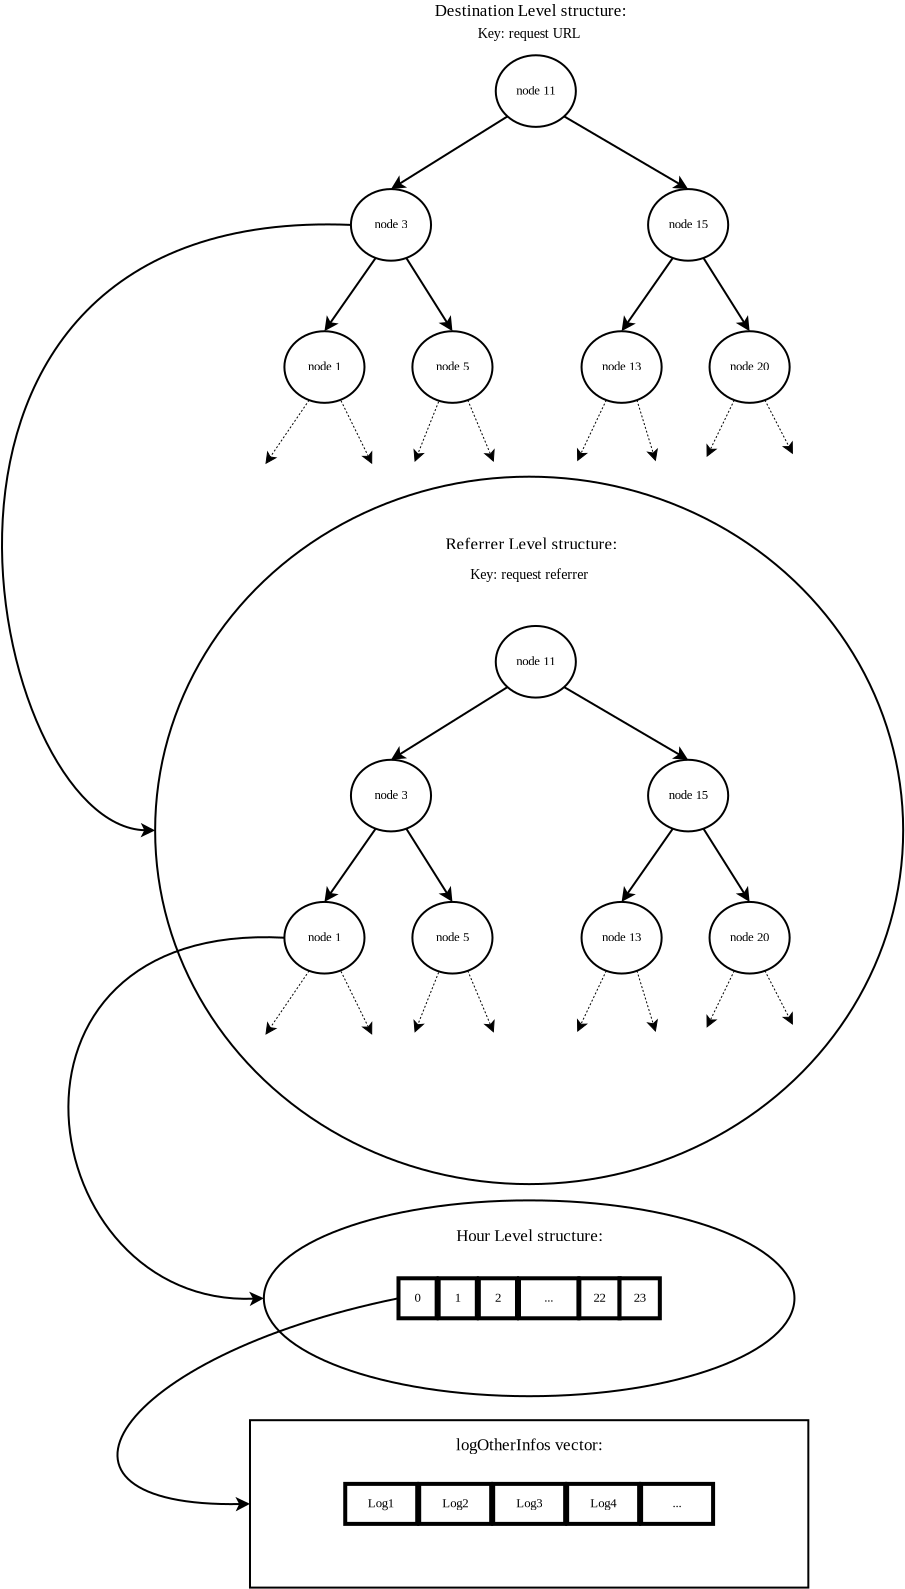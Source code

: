 <?xml version="1.0" encoding="UTF-8"?>
<dia:diagram xmlns:dia="http://www.lysator.liu.se/~alla/dia/">
  <dia:layer name="Arrière-plan" visible="true" active="true">
    <dia:object type="Standard - Text" version="1" id="O0">
      <dia:attribute name="obj_pos">
        <dia:point val="10.801,28.605"/>
      </dia:attribute>
      <dia:attribute name="obj_bb">
        <dia:rectangle val="10.801,28.01;10.801,28.758"/>
      </dia:attribute>
      <dia:attribute name="text">
        <dia:composite type="text">
          <dia:attribute name="string">
            <dia:string>##</dia:string>
          </dia:attribute>
          <dia:attribute name="font">
            <dia:font family="sans" style="0" name="Helvetica"/>
          </dia:attribute>
          <dia:attribute name="height">
            <dia:real val="0.8"/>
          </dia:attribute>
          <dia:attribute name="pos">
            <dia:point val="10.801,28.605"/>
          </dia:attribute>
          <dia:attribute name="color">
            <dia:color val="#000000"/>
          </dia:attribute>
          <dia:attribute name="alignment">
            <dia:enum val="0"/>
          </dia:attribute>
        </dia:composite>
      </dia:attribute>
      <dia:attribute name="valign">
        <dia:enum val="3"/>
      </dia:attribute>
    </dia:object>
    <dia:object type="Standard - BezierLine" version="0" id="O1">
      <dia:attribute name="obj_pos">
        <dia:point val="3.963,14.737"/>
      </dia:attribute>
      <dia:attribute name="obj_bb">
        <dia:rectangle val="-13.534,14.662;4.015,45.362"/>
      </dia:attribute>
      <dia:attribute name="bez_points">
        <dia:point val="3.963,14.737"/>
        <dia:point val="-20.901,13.721"/>
        <dia:point val="-14.174,44.876"/>
        <dia:point val="-5.827,45.012"/>
      </dia:attribute>
      <dia:attribute name="corner_types">
        <dia:enum val="0"/>
        <dia:enum val="0"/>
      </dia:attribute>
      <dia:attribute name="end_arrow">
        <dia:enum val="22"/>
      </dia:attribute>
      <dia:attribute name="end_arrow_length">
        <dia:real val="0.5"/>
      </dia:attribute>
      <dia:attribute name="end_arrow_width">
        <dia:real val="0.5"/>
      </dia:attribute>
      <dia:connections>
        <dia:connection handle="0" to="O44" connection="8"/>
        <dia:connection handle="3" to="O18" connection="8"/>
      </dia:connections>
    </dia:object>
    <dia:object type="Standard - Text" version="1" id="O2">
      <dia:attribute name="obj_pos">
        <dia:point val="12.874,45.012"/>
      </dia:attribute>
      <dia:attribute name="obj_bb">
        <dia:rectangle val="12.874,44.417;12.874,45.165"/>
      </dia:attribute>
      <dia:attribute name="text">
        <dia:composite type="text">
          <dia:attribute name="string">
            <dia:string>##</dia:string>
          </dia:attribute>
          <dia:attribute name="font">
            <dia:font family="sans" style="0" name="Helvetica"/>
          </dia:attribute>
          <dia:attribute name="height">
            <dia:real val="0.8"/>
          </dia:attribute>
          <dia:attribute name="pos">
            <dia:point val="12.874,45.012"/>
          </dia:attribute>
          <dia:attribute name="color">
            <dia:color val="#000000"/>
          </dia:attribute>
          <dia:attribute name="alignment">
            <dia:enum val="0"/>
          </dia:attribute>
        </dia:composite>
      </dia:attribute>
      <dia:attribute name="valign">
        <dia:enum val="3"/>
      </dia:attribute>
      <dia:connections>
        <dia:connection handle="0" to="O18" connection="16"/>
      </dia:connections>
    </dia:object>
    <dia:group>
      <dia:group>
        <dia:object type="Flowchart - Box" version="0" id="O3">
          <dia:attribute name="obj_pos">
            <dia:point val="-1.084,74.502"/>
          </dia:attribute>
          <dia:attribute name="obj_bb">
            <dia:rectangle val="-1.134,74.452;26.883,82.921"/>
          </dia:attribute>
          <dia:attribute name="elem_corner">
            <dia:point val="-1.084,74.502"/>
          </dia:attribute>
          <dia:attribute name="elem_width">
            <dia:real val="27.917"/>
          </dia:attribute>
          <dia:attribute name="elem_height">
            <dia:real val="8.37"/>
          </dia:attribute>
          <dia:attribute name="show_background">
            <dia:boolean val="true"/>
          </dia:attribute>
          <dia:attribute name="padding">
            <dia:real val="0.5"/>
          </dia:attribute>
          <dia:attribute name="text">
            <dia:composite type="text">
              <dia:attribute name="string">
                <dia:string>##</dia:string>
              </dia:attribute>
              <dia:attribute name="font">
                <dia:font family="Times New Roman" style="0" name="Times-Roman"/>
              </dia:attribute>
              <dia:attribute name="height">
                <dia:real val="0.8"/>
              </dia:attribute>
              <dia:attribute name="pos">
                <dia:point val="12.874,78.859"/>
              </dia:attribute>
              <dia:attribute name="color">
                <dia:color val="#000000"/>
              </dia:attribute>
              <dia:attribute name="alignment">
                <dia:enum val="1"/>
              </dia:attribute>
            </dia:composite>
          </dia:attribute>
        </dia:object>
        <dia:group>
          <dia:object type="Flowchart - Box" version="0" id="O4">
            <dia:attribute name="obj_pos">
              <dia:point val="3.678,77.686"/>
            </dia:attribute>
            <dia:attribute name="obj_bb">
              <dia:rectangle val="3.578,77.587;7.376,79.787"/>
            </dia:attribute>
            <dia:attribute name="elem_corner">
              <dia:point val="3.678,77.686"/>
            </dia:attribute>
            <dia:attribute name="elem_width">
              <dia:real val="3.599"/>
            </dia:attribute>
            <dia:attribute name="elem_height">
              <dia:real val="2.0"/>
            </dia:attribute>
            <dia:attribute name="border_width">
              <dia:real val="0.2"/>
            </dia:attribute>
            <dia:attribute name="show_background">
              <dia:boolean val="true"/>
            </dia:attribute>
            <dia:attribute name="padding">
              <dia:real val="0.5"/>
            </dia:attribute>
            <dia:attribute name="text">
              <dia:composite type="text">
                <dia:attribute name="string">
                  <dia:string>#Log1#</dia:string>
                </dia:attribute>
                <dia:attribute name="font">
                  <dia:font family="Times New Roman" style="0" name="Times-Roman"/>
                </dia:attribute>
                <dia:attribute name="height">
                  <dia:real val="0.8"/>
                </dia:attribute>
                <dia:attribute name="pos">
                  <dia:point val="5.477,78.859"/>
                </dia:attribute>
                <dia:attribute name="color">
                  <dia:color val="#000000"/>
                </dia:attribute>
                <dia:attribute name="alignment">
                  <dia:enum val="1"/>
                </dia:attribute>
              </dia:composite>
            </dia:attribute>
          </dia:object>
          <dia:object type="Flowchart - Box" version="0" id="O5">
            <dia:attribute name="obj_pos">
              <dia:point val="7.376,77.686"/>
            </dia:attribute>
            <dia:attribute name="obj_bb">
              <dia:rectangle val="7.276,77.587;11.075,79.787"/>
            </dia:attribute>
            <dia:attribute name="elem_corner">
              <dia:point val="7.376,77.686"/>
            </dia:attribute>
            <dia:attribute name="elem_width">
              <dia:real val="3.599"/>
            </dia:attribute>
            <dia:attribute name="elem_height">
              <dia:real val="2.0"/>
            </dia:attribute>
            <dia:attribute name="border_width">
              <dia:real val="0.2"/>
            </dia:attribute>
            <dia:attribute name="show_background">
              <dia:boolean val="true"/>
            </dia:attribute>
            <dia:attribute name="padding">
              <dia:real val="0.5"/>
            </dia:attribute>
            <dia:attribute name="text">
              <dia:composite type="text">
                <dia:attribute name="string">
                  <dia:string>#Log2#</dia:string>
                </dia:attribute>
                <dia:attribute name="font">
                  <dia:font family="Times New Roman" style="0" name="Times-Roman"/>
                </dia:attribute>
                <dia:attribute name="height">
                  <dia:real val="0.8"/>
                </dia:attribute>
                <dia:attribute name="pos">
                  <dia:point val="9.176,78.859"/>
                </dia:attribute>
                <dia:attribute name="color">
                  <dia:color val="#000000"/>
                </dia:attribute>
                <dia:attribute name="alignment">
                  <dia:enum val="1"/>
                </dia:attribute>
              </dia:composite>
            </dia:attribute>
          </dia:object>
          <dia:object type="Flowchart - Box" version="0" id="O6">
            <dia:attribute name="obj_pos">
              <dia:point val="11.075,77.686"/>
            </dia:attribute>
            <dia:attribute name="obj_bb">
              <dia:rectangle val="10.975,77.587;14.774,79.787"/>
            </dia:attribute>
            <dia:attribute name="elem_corner">
              <dia:point val="11.075,77.686"/>
            </dia:attribute>
            <dia:attribute name="elem_width">
              <dia:real val="3.599"/>
            </dia:attribute>
            <dia:attribute name="elem_height">
              <dia:real val="2.0"/>
            </dia:attribute>
            <dia:attribute name="border_width">
              <dia:real val="0.2"/>
            </dia:attribute>
            <dia:attribute name="show_background">
              <dia:boolean val="true"/>
            </dia:attribute>
            <dia:attribute name="padding">
              <dia:real val="0.5"/>
            </dia:attribute>
            <dia:attribute name="text">
              <dia:composite type="text">
                <dia:attribute name="string">
                  <dia:string>#Log3#</dia:string>
                </dia:attribute>
                <dia:attribute name="font">
                  <dia:font family="Times New Roman" style="0" name="Times-Roman"/>
                </dia:attribute>
                <dia:attribute name="height">
                  <dia:real val="0.8"/>
                </dia:attribute>
                <dia:attribute name="pos">
                  <dia:point val="12.874,78.859"/>
                </dia:attribute>
                <dia:attribute name="color">
                  <dia:color val="#000000"/>
                </dia:attribute>
                <dia:attribute name="alignment">
                  <dia:enum val="1"/>
                </dia:attribute>
              </dia:composite>
            </dia:attribute>
          </dia:object>
          <dia:object type="Flowchart - Box" version="0" id="O7">
            <dia:attribute name="obj_pos">
              <dia:point val="14.774,77.686"/>
            </dia:attribute>
            <dia:attribute name="obj_bb">
              <dia:rectangle val="14.674,77.587;18.472,79.787"/>
            </dia:attribute>
            <dia:attribute name="elem_corner">
              <dia:point val="14.774,77.686"/>
            </dia:attribute>
            <dia:attribute name="elem_width">
              <dia:real val="3.599"/>
            </dia:attribute>
            <dia:attribute name="elem_height">
              <dia:real val="2.0"/>
            </dia:attribute>
            <dia:attribute name="border_width">
              <dia:real val="0.2"/>
            </dia:attribute>
            <dia:attribute name="show_background">
              <dia:boolean val="true"/>
            </dia:attribute>
            <dia:attribute name="padding">
              <dia:real val="0.5"/>
            </dia:attribute>
            <dia:attribute name="text">
              <dia:composite type="text">
                <dia:attribute name="string">
                  <dia:string>#Log4#</dia:string>
                </dia:attribute>
                <dia:attribute name="font">
                  <dia:font family="Times New Roman" style="0" name="Times-Roman"/>
                </dia:attribute>
                <dia:attribute name="height">
                  <dia:real val="0.8"/>
                </dia:attribute>
                <dia:attribute name="pos">
                  <dia:point val="16.573,78.859"/>
                </dia:attribute>
                <dia:attribute name="color">
                  <dia:color val="#000000"/>
                </dia:attribute>
                <dia:attribute name="alignment">
                  <dia:enum val="1"/>
                </dia:attribute>
              </dia:composite>
            </dia:attribute>
          </dia:object>
          <dia:object type="Flowchart - Box" version="0" id="O8">
            <dia:attribute name="obj_pos">
              <dia:point val="18.472,77.686"/>
            </dia:attribute>
            <dia:attribute name="obj_bb">
              <dia:rectangle val="18.372,77.587;22.171,79.787"/>
            </dia:attribute>
            <dia:attribute name="elem_corner">
              <dia:point val="18.472,77.686"/>
            </dia:attribute>
            <dia:attribute name="elem_width">
              <dia:real val="3.599"/>
            </dia:attribute>
            <dia:attribute name="elem_height">
              <dia:real val="2.0"/>
            </dia:attribute>
            <dia:attribute name="border_width">
              <dia:real val="0.2"/>
            </dia:attribute>
            <dia:attribute name="show_background">
              <dia:boolean val="true"/>
            </dia:attribute>
            <dia:attribute name="padding">
              <dia:real val="0.5"/>
            </dia:attribute>
            <dia:attribute name="text">
              <dia:composite type="text">
                <dia:attribute name="string">
                  <dia:string>#...#</dia:string>
                </dia:attribute>
                <dia:attribute name="font">
                  <dia:font family="Times New Roman" style="0" name="Times-Roman"/>
                </dia:attribute>
                <dia:attribute name="height">
                  <dia:real val="0.8"/>
                </dia:attribute>
                <dia:attribute name="pos">
                  <dia:point val="20.271,78.859"/>
                </dia:attribute>
                <dia:attribute name="color">
                  <dia:color val="#000000"/>
                </dia:attribute>
                <dia:attribute name="alignment">
                  <dia:enum val="1"/>
                </dia:attribute>
              </dia:composite>
            </dia:attribute>
          </dia:object>
        </dia:group>
      </dia:group>
      <dia:object type="Standard - Text" version="1" id="O9">
        <dia:attribute name="obj_pos">
          <dia:point val="9.22,76.005"/>
        </dia:attribute>
        <dia:attribute name="obj_bb">
          <dia:rectangle val="9.22,75.25;16.528,76.19"/>
        </dia:attribute>
        <dia:attribute name="text">
          <dia:composite type="text">
            <dia:attribute name="string">
              <dia:string>#logOtherInfos vector:#</dia:string>
            </dia:attribute>
            <dia:attribute name="font">
              <dia:font family="Times New Roman" style="0" name="Times-Roman"/>
            </dia:attribute>
            <dia:attribute name="height">
              <dia:real val="1.058"/>
            </dia:attribute>
            <dia:attribute name="pos">
              <dia:point val="9.22,76.005"/>
            </dia:attribute>
            <dia:attribute name="color">
              <dia:color val="#000000"/>
            </dia:attribute>
            <dia:attribute name="alignment">
              <dia:enum val="0"/>
            </dia:attribute>
          </dia:composite>
        </dia:attribute>
        <dia:attribute name="valign">
          <dia:enum val="3"/>
        </dia:attribute>
      </dia:object>
    </dia:group>
    <dia:group>
      <dia:object type="Flowchart - Ellipse" version="0" id="O10">
        <dia:attribute name="obj_pos">
          <dia:point val="-0.391,63.511"/>
        </dia:attribute>
        <dia:attribute name="obj_bb">
          <dia:rectangle val="-0.441,63.461;26.189,73.352"/>
        </dia:attribute>
        <dia:attribute name="elem_corner">
          <dia:point val="-0.391,63.511"/>
        </dia:attribute>
        <dia:attribute name="elem_width">
          <dia:real val="26.53"/>
        </dia:attribute>
        <dia:attribute name="elem_height">
          <dia:real val="9.791"/>
        </dia:attribute>
        <dia:attribute name="show_background">
          <dia:boolean val="true"/>
        </dia:attribute>
        <dia:attribute name="padding">
          <dia:real val="0.354"/>
        </dia:attribute>
        <dia:attribute name="text">
          <dia:composite type="text">
            <dia:attribute name="string">
              <dia:string>##</dia:string>
            </dia:attribute>
            <dia:attribute name="font">
              <dia:font family="Times New Roman" style="0" name="Times-Roman"/>
            </dia:attribute>
            <dia:attribute name="height">
              <dia:real val="0.8"/>
            </dia:attribute>
            <dia:attribute name="pos">
              <dia:point val="12.874,68.579"/>
            </dia:attribute>
            <dia:attribute name="color">
              <dia:color val="#000000"/>
            </dia:attribute>
            <dia:attribute name="alignment">
              <dia:enum val="1"/>
            </dia:attribute>
          </dia:composite>
        </dia:attribute>
      </dia:object>
      <dia:object type="Standard - Text" version="1" id="O11">
        <dia:attribute name="obj_pos">
          <dia:point val="9.232,65.559"/>
        </dia:attribute>
        <dia:attribute name="obj_bb">
          <dia:rectangle val="9.232,64.804;16.517,65.744"/>
        </dia:attribute>
        <dia:attribute name="text">
          <dia:composite type="text">
            <dia:attribute name="string">
              <dia:string>#Hour Level structure:#</dia:string>
            </dia:attribute>
            <dia:attribute name="font">
              <dia:font family="Times New Roman" style="0" name="Times-Roman"/>
            </dia:attribute>
            <dia:attribute name="height">
              <dia:real val="1.058"/>
            </dia:attribute>
            <dia:attribute name="pos">
              <dia:point val="9.232,65.559"/>
            </dia:attribute>
            <dia:attribute name="color">
              <dia:color val="#000000"/>
            </dia:attribute>
            <dia:attribute name="alignment">
              <dia:enum val="0"/>
            </dia:attribute>
          </dia:composite>
        </dia:attribute>
        <dia:attribute name="valign">
          <dia:enum val="3"/>
        </dia:attribute>
      </dia:object>
      <dia:group>
        <dia:object type="Flowchart - Box" version="0" id="O12">
          <dia:attribute name="obj_pos">
            <dia:point val="6.341,67.406"/>
          </dia:attribute>
          <dia:attribute name="obj_bb">
            <dia:rectangle val="6.241,67.306;8.349,69.506"/>
          </dia:attribute>
          <dia:attribute name="elem_corner">
            <dia:point val="6.341,67.406"/>
          </dia:attribute>
          <dia:attribute name="elem_width">
            <dia:real val="1.908"/>
          </dia:attribute>
          <dia:attribute name="elem_height">
            <dia:real val="2.0"/>
          </dia:attribute>
          <dia:attribute name="border_width">
            <dia:real val="0.2"/>
          </dia:attribute>
          <dia:attribute name="show_background">
            <dia:boolean val="true"/>
          </dia:attribute>
          <dia:attribute name="padding">
            <dia:real val="0.5"/>
          </dia:attribute>
          <dia:attribute name="text">
            <dia:composite type="text">
              <dia:attribute name="string">
                <dia:string>#0#</dia:string>
              </dia:attribute>
              <dia:attribute name="font">
                <dia:font family="Times New Roman" style="0" name="Times-Roman"/>
              </dia:attribute>
              <dia:attribute name="height">
                <dia:real val="0.8"/>
              </dia:attribute>
              <dia:attribute name="pos">
                <dia:point val="7.295,68.579"/>
              </dia:attribute>
              <dia:attribute name="color">
                <dia:color val="#000000"/>
              </dia:attribute>
              <dia:attribute name="alignment">
                <dia:enum val="1"/>
              </dia:attribute>
            </dia:composite>
          </dia:attribute>
        </dia:object>
        <dia:object type="Flowchart - Box" version="0" id="O13">
          <dia:attribute name="obj_pos">
            <dia:point val="8.349,67.406"/>
          </dia:attribute>
          <dia:attribute name="obj_bb">
            <dia:rectangle val="8.249,67.306;10.358,69.506"/>
          </dia:attribute>
          <dia:attribute name="elem_corner">
            <dia:point val="8.349,67.406"/>
          </dia:attribute>
          <dia:attribute name="elem_width">
            <dia:real val="1.908"/>
          </dia:attribute>
          <dia:attribute name="elem_height">
            <dia:real val="2.0"/>
          </dia:attribute>
          <dia:attribute name="border_width">
            <dia:real val="0.2"/>
          </dia:attribute>
          <dia:attribute name="show_background">
            <dia:boolean val="true"/>
          </dia:attribute>
          <dia:attribute name="padding">
            <dia:real val="0.5"/>
          </dia:attribute>
          <dia:attribute name="text">
            <dia:composite type="text">
              <dia:attribute name="string">
                <dia:string>#1#</dia:string>
              </dia:attribute>
              <dia:attribute name="font">
                <dia:font family="Times New Roman" style="0" name="Times-Roman"/>
              </dia:attribute>
              <dia:attribute name="height">
                <dia:real val="0.8"/>
              </dia:attribute>
              <dia:attribute name="pos">
                <dia:point val="9.303,68.579"/>
              </dia:attribute>
              <dia:attribute name="color">
                <dia:color val="#000000"/>
              </dia:attribute>
              <dia:attribute name="alignment">
                <dia:enum val="1"/>
              </dia:attribute>
            </dia:composite>
          </dia:attribute>
        </dia:object>
        <dia:object type="Flowchart - Box" version="0" id="O14">
          <dia:attribute name="obj_pos">
            <dia:point val="10.358,67.406"/>
          </dia:attribute>
          <dia:attribute name="obj_bb">
            <dia:rectangle val="10.258,67.306;12.366,69.506"/>
          </dia:attribute>
          <dia:attribute name="elem_corner">
            <dia:point val="10.358,67.406"/>
          </dia:attribute>
          <dia:attribute name="elem_width">
            <dia:real val="1.908"/>
          </dia:attribute>
          <dia:attribute name="elem_height">
            <dia:real val="2.0"/>
          </dia:attribute>
          <dia:attribute name="border_width">
            <dia:real val="0.2"/>
          </dia:attribute>
          <dia:attribute name="show_background">
            <dia:boolean val="true"/>
          </dia:attribute>
          <dia:attribute name="padding">
            <dia:real val="0.5"/>
          </dia:attribute>
          <dia:attribute name="text">
            <dia:composite type="text">
              <dia:attribute name="string">
                <dia:string>#2#</dia:string>
              </dia:attribute>
              <dia:attribute name="font">
                <dia:font family="Times New Roman" style="0" name="Times-Roman"/>
              </dia:attribute>
              <dia:attribute name="height">
                <dia:real val="0.8"/>
              </dia:attribute>
              <dia:attribute name="pos">
                <dia:point val="11.312,68.579"/>
              </dia:attribute>
              <dia:attribute name="color">
                <dia:color val="#000000"/>
              </dia:attribute>
              <dia:attribute name="alignment">
                <dia:enum val="1"/>
              </dia:attribute>
            </dia:composite>
          </dia:attribute>
        </dia:object>
        <dia:object type="Flowchart - Box" version="0" id="O15">
          <dia:attribute name="obj_pos">
            <dia:point val="12.366,67.406"/>
          </dia:attribute>
          <dia:attribute name="obj_bb">
            <dia:rectangle val="12.266,67.306;15.438,69.506"/>
          </dia:attribute>
          <dia:attribute name="elem_corner">
            <dia:point val="12.366,67.406"/>
          </dia:attribute>
          <dia:attribute name="elem_width">
            <dia:real val="2.971"/>
          </dia:attribute>
          <dia:attribute name="elem_height">
            <dia:real val="2.0"/>
          </dia:attribute>
          <dia:attribute name="border_width">
            <dia:real val="0.2"/>
          </dia:attribute>
          <dia:attribute name="show_background">
            <dia:boolean val="true"/>
          </dia:attribute>
          <dia:attribute name="padding">
            <dia:real val="0.5"/>
          </dia:attribute>
          <dia:attribute name="text">
            <dia:composite type="text">
              <dia:attribute name="string">
                <dia:string>#...#</dia:string>
              </dia:attribute>
              <dia:attribute name="font">
                <dia:font family="Times New Roman" style="0" name="Times-Roman"/>
              </dia:attribute>
              <dia:attribute name="height">
                <dia:real val="0.8"/>
              </dia:attribute>
              <dia:attribute name="pos">
                <dia:point val="13.852,68.579"/>
              </dia:attribute>
              <dia:attribute name="color">
                <dia:color val="#000000"/>
              </dia:attribute>
              <dia:attribute name="alignment">
                <dia:enum val="1"/>
              </dia:attribute>
            </dia:composite>
          </dia:attribute>
        </dia:object>
        <dia:object type="Flowchart - Box" version="0" id="O16">
          <dia:attribute name="obj_pos">
            <dia:point val="15.384,67.406"/>
          </dia:attribute>
          <dia:attribute name="obj_bb">
            <dia:rectangle val="15.284,67.306;17.499,69.506"/>
          </dia:attribute>
          <dia:attribute name="elem_corner">
            <dia:point val="15.384,67.406"/>
          </dia:attribute>
          <dia:attribute name="elem_width">
            <dia:real val="2.015"/>
          </dia:attribute>
          <dia:attribute name="elem_height">
            <dia:real val="2.0"/>
          </dia:attribute>
          <dia:attribute name="border_width">
            <dia:real val="0.2"/>
          </dia:attribute>
          <dia:attribute name="show_background">
            <dia:boolean val="true"/>
          </dia:attribute>
          <dia:attribute name="padding">
            <dia:real val="0.5"/>
          </dia:attribute>
          <dia:attribute name="text">
            <dia:composite type="text">
              <dia:attribute name="string">
                <dia:string>#22#</dia:string>
              </dia:attribute>
              <dia:attribute name="font">
                <dia:font family="Times New Roman" style="0" name="Times-Roman"/>
              </dia:attribute>
              <dia:attribute name="height">
                <dia:real val="0.8"/>
              </dia:attribute>
              <dia:attribute name="pos">
                <dia:point val="16.392,68.579"/>
              </dia:attribute>
              <dia:attribute name="color">
                <dia:color val="#000000"/>
              </dia:attribute>
              <dia:attribute name="alignment">
                <dia:enum val="1"/>
              </dia:attribute>
            </dia:composite>
          </dia:attribute>
        </dia:object>
        <dia:object type="Flowchart - Box" version="0" id="O17">
          <dia:attribute name="obj_pos">
            <dia:point val="17.393,67.406"/>
          </dia:attribute>
          <dia:attribute name="obj_bb">
            <dia:rectangle val="17.293,67.306;19.508,69.506"/>
          </dia:attribute>
          <dia:attribute name="elem_corner">
            <dia:point val="17.393,67.406"/>
          </dia:attribute>
          <dia:attribute name="elem_width">
            <dia:real val="2.015"/>
          </dia:attribute>
          <dia:attribute name="elem_height">
            <dia:real val="2.0"/>
          </dia:attribute>
          <dia:attribute name="border_width">
            <dia:real val="0.2"/>
          </dia:attribute>
          <dia:attribute name="show_background">
            <dia:boolean val="true"/>
          </dia:attribute>
          <dia:attribute name="padding">
            <dia:real val="0.5"/>
          </dia:attribute>
          <dia:attribute name="text">
            <dia:composite type="text">
              <dia:attribute name="string">
                <dia:string>#23#</dia:string>
              </dia:attribute>
              <dia:attribute name="font">
                <dia:font family="Times New Roman" style="0" name="Times-Roman"/>
              </dia:attribute>
              <dia:attribute name="height">
                <dia:real val="0.8"/>
              </dia:attribute>
              <dia:attribute name="pos">
                <dia:point val="18.4,68.579"/>
              </dia:attribute>
              <dia:attribute name="color">
                <dia:color val="#000000"/>
              </dia:attribute>
              <dia:attribute name="alignment">
                <dia:enum val="1"/>
              </dia:attribute>
            </dia:composite>
          </dia:attribute>
        </dia:object>
      </dia:group>
    </dia:group>
    <dia:group>
      <dia:object type="Flowchart - Ellipse" version="0" id="O18">
        <dia:attribute name="obj_pos">
          <dia:point val="-5.827,27.326"/>
        </dia:attribute>
        <dia:attribute name="obj_bb">
          <dia:rectangle val="-5.877,27.276;31.625,62.748"/>
        </dia:attribute>
        <dia:attribute name="elem_corner">
          <dia:point val="-5.827,27.326"/>
        </dia:attribute>
        <dia:attribute name="elem_width">
          <dia:real val="37.402"/>
        </dia:attribute>
        <dia:attribute name="elem_height">
          <dia:real val="35.372"/>
        </dia:attribute>
        <dia:attribute name="show_background">
          <dia:boolean val="true"/>
        </dia:attribute>
        <dia:attribute name="padding">
          <dia:real val="0.354"/>
        </dia:attribute>
        <dia:attribute name="text">
          <dia:composite type="text">
            <dia:attribute name="string">
              <dia:string>##</dia:string>
            </dia:attribute>
            <dia:attribute name="font">
              <dia:font family="sans" style="0" name="Helvetica"/>
            </dia:attribute>
            <dia:attribute name="height">
              <dia:real val="0.8"/>
            </dia:attribute>
            <dia:attribute name="pos">
              <dia:point val="12.874,45.207"/>
            </dia:attribute>
            <dia:attribute name="color">
              <dia:color val="#000000"/>
            </dia:attribute>
            <dia:attribute name="alignment">
              <dia:enum val="1"/>
            </dia:attribute>
          </dia:composite>
        </dia:attribute>
      </dia:object>
      <dia:object type="Standard - Text" version="1" id="O19">
        <dia:attribute name="obj_pos">
          <dia:point val="8.692,30.966"/>
        </dia:attribute>
        <dia:attribute name="obj_bb">
          <dia:rectangle val="8.692,30.211;17.057,31.151"/>
        </dia:attribute>
        <dia:attribute name="text">
          <dia:composite type="text">
            <dia:attribute name="string">
              <dia:string>#Referrer Level structure:#</dia:string>
            </dia:attribute>
            <dia:attribute name="font">
              <dia:font family="Times New Roman" style="0" name="Times-Roman"/>
            </dia:attribute>
            <dia:attribute name="height">
              <dia:real val="1.058"/>
            </dia:attribute>
            <dia:attribute name="pos">
              <dia:point val="8.692,30.966"/>
            </dia:attribute>
            <dia:attribute name="color">
              <dia:color val="#000000"/>
            </dia:attribute>
            <dia:attribute name="alignment">
              <dia:enum val="0"/>
            </dia:attribute>
          </dia:composite>
        </dia:attribute>
        <dia:attribute name="valign">
          <dia:enum val="3"/>
        </dia:attribute>
      </dia:object>
      <dia:group>
        <dia:object type="Flowchart - Ellipse" version="0" id="O20">
          <dia:attribute name="obj_pos">
            <dia:point val="11.204,34.79"/>
          </dia:attribute>
          <dia:attribute name="obj_bb">
            <dia:rectangle val="11.153,34.74;15.258,38.421"/>
          </dia:attribute>
          <dia:attribute name="elem_corner">
            <dia:point val="11.204,34.79"/>
          </dia:attribute>
          <dia:attribute name="elem_width">
            <dia:real val="4.005"/>
          </dia:attribute>
          <dia:attribute name="elem_height">
            <dia:real val="3.581"/>
          </dia:attribute>
          <dia:attribute name="border_width">
            <dia:real val="0.1"/>
          </dia:attribute>
          <dia:attribute name="show_background">
            <dia:boolean val="true"/>
          </dia:attribute>
          <dia:attribute name="padding">
            <dia:real val="0.354"/>
          </dia:attribute>
          <dia:attribute name="text">
            <dia:composite type="text">
              <dia:attribute name="string">
                <dia:string>#node 11#</dia:string>
              </dia:attribute>
              <dia:attribute name="font">
                <dia:font family="Times New Roman" style="0" name="Times-Roman"/>
              </dia:attribute>
              <dia:attribute name="height">
                <dia:real val="0.8"/>
              </dia:attribute>
              <dia:attribute name="pos">
                <dia:point val="13.206,36.753"/>
              </dia:attribute>
              <dia:attribute name="color">
                <dia:color val="#000000"/>
              </dia:attribute>
              <dia:attribute name="alignment">
                <dia:enum val="1"/>
              </dia:attribute>
            </dia:composite>
          </dia:attribute>
        </dia:object>
        <dia:object type="Flowchart - Ellipse" version="0" id="O21">
          <dia:attribute name="obj_pos">
            <dia:point val="3.963,41.481"/>
          </dia:attribute>
          <dia:attribute name="obj_bb">
            <dia:rectangle val="3.913,41.431;8.017,45.112"/>
          </dia:attribute>
          <dia:attribute name="elem_corner">
            <dia:point val="3.963,41.481"/>
          </dia:attribute>
          <dia:attribute name="elem_width">
            <dia:real val="4.005"/>
          </dia:attribute>
          <dia:attribute name="elem_height">
            <dia:real val="3.581"/>
          </dia:attribute>
          <dia:attribute name="border_width">
            <dia:real val="0.1"/>
          </dia:attribute>
          <dia:attribute name="show_background">
            <dia:boolean val="true"/>
          </dia:attribute>
          <dia:attribute name="padding">
            <dia:real val="0.354"/>
          </dia:attribute>
          <dia:attribute name="text">
            <dia:composite type="text">
              <dia:attribute name="string">
                <dia:string>#node 3#</dia:string>
              </dia:attribute>
              <dia:attribute name="font">
                <dia:font family="Times New Roman" style="0" name="Times-Roman"/>
              </dia:attribute>
              <dia:attribute name="height">
                <dia:real val="0.8"/>
              </dia:attribute>
              <dia:attribute name="pos">
                <dia:point val="5.965,43.444"/>
              </dia:attribute>
              <dia:attribute name="color">
                <dia:color val="#000000"/>
              </dia:attribute>
              <dia:attribute name="alignment">
                <dia:enum val="1"/>
              </dia:attribute>
            </dia:composite>
          </dia:attribute>
        </dia:object>
        <dia:object type="Flowchart - Ellipse" version="0" id="O22">
          <dia:attribute name="obj_pos">
            <dia:point val="0.636,48.588"/>
          </dia:attribute>
          <dia:attribute name="obj_bb">
            <dia:rectangle val="0.586,48.538;4.691,52.218"/>
          </dia:attribute>
          <dia:attribute name="elem_corner">
            <dia:point val="0.636,48.588"/>
          </dia:attribute>
          <dia:attribute name="elem_width">
            <dia:real val="4.005"/>
          </dia:attribute>
          <dia:attribute name="elem_height">
            <dia:real val="3.581"/>
          </dia:attribute>
          <dia:attribute name="border_width">
            <dia:real val="0.1"/>
          </dia:attribute>
          <dia:attribute name="show_background">
            <dia:boolean val="true"/>
          </dia:attribute>
          <dia:attribute name="padding">
            <dia:real val="0.354"/>
          </dia:attribute>
          <dia:attribute name="text">
            <dia:composite type="text">
              <dia:attribute name="string">
                <dia:string>#node 1#</dia:string>
              </dia:attribute>
              <dia:attribute name="font">
                <dia:font family="Times New Roman" style="0" name="Times-Roman"/>
              </dia:attribute>
              <dia:attribute name="height">
                <dia:real val="0.8"/>
              </dia:attribute>
              <dia:attribute name="pos">
                <dia:point val="2.639,50.55"/>
              </dia:attribute>
              <dia:attribute name="color">
                <dia:color val="#000000"/>
              </dia:attribute>
              <dia:attribute name="alignment">
                <dia:enum val="1"/>
              </dia:attribute>
            </dia:composite>
          </dia:attribute>
        </dia:object>
        <dia:object type="Flowchart - Ellipse" version="0" id="O23">
          <dia:attribute name="obj_pos">
            <dia:point val="7.036,48.588"/>
          </dia:attribute>
          <dia:attribute name="obj_bb">
            <dia:rectangle val="6.986,48.538;11.091,52.218"/>
          </dia:attribute>
          <dia:attribute name="elem_corner">
            <dia:point val="7.036,48.588"/>
          </dia:attribute>
          <dia:attribute name="elem_width">
            <dia:real val="4.005"/>
          </dia:attribute>
          <dia:attribute name="elem_height">
            <dia:real val="3.581"/>
          </dia:attribute>
          <dia:attribute name="border_width">
            <dia:real val="0.1"/>
          </dia:attribute>
          <dia:attribute name="show_background">
            <dia:boolean val="true"/>
          </dia:attribute>
          <dia:attribute name="padding">
            <dia:real val="0.354"/>
          </dia:attribute>
          <dia:attribute name="text">
            <dia:composite type="text">
              <dia:attribute name="string">
                <dia:string>#node 5#</dia:string>
              </dia:attribute>
              <dia:attribute name="font">
                <dia:font family="Times New Roman" style="0" name="Times-Roman"/>
              </dia:attribute>
              <dia:attribute name="height">
                <dia:real val="0.8"/>
              </dia:attribute>
              <dia:attribute name="pos">
                <dia:point val="9.038,50.55"/>
              </dia:attribute>
              <dia:attribute name="color">
                <dia:color val="#000000"/>
              </dia:attribute>
              <dia:attribute name="alignment">
                <dia:enum val="1"/>
              </dia:attribute>
            </dia:composite>
          </dia:attribute>
        </dia:object>
        <dia:object type="Standard - Line" version="0" id="O24">
          <dia:attribute name="obj_pos">
            <dia:point val="5.199,44.925"/>
          </dia:attribute>
          <dia:attribute name="obj_bb">
            <dia:rectangle val="2.569,44.856;5.268,48.679"/>
          </dia:attribute>
          <dia:attribute name="conn_endpoints">
            <dia:point val="5.199,44.925"/>
            <dia:point val="2.639,48.588"/>
          </dia:attribute>
          <dia:attribute name="numcp">
            <dia:int val="1"/>
          </dia:attribute>
          <dia:attribute name="end_arrow">
            <dia:enum val="22"/>
          </dia:attribute>
          <dia:attribute name="end_arrow_length">
            <dia:real val="0.5"/>
          </dia:attribute>
          <dia:attribute name="end_arrow_width">
            <dia:real val="0.5"/>
          </dia:attribute>
          <dia:connections>
            <dia:connection handle="0" to="O21" connection="11"/>
            <dia:connection handle="1" to="O22" connection="4"/>
          </dia:connections>
        </dia:object>
        <dia:object type="Standard - Line" version="0" id="O25">
          <dia:attribute name="obj_pos">
            <dia:point val="6.731,44.925"/>
          </dia:attribute>
          <dia:attribute name="obj_bb">
            <dia:rectangle val="6.662,44.857;9.107,48.682"/>
          </dia:attribute>
          <dia:attribute name="conn_endpoints">
            <dia:point val="6.731,44.925"/>
            <dia:point val="9.038,48.588"/>
          </dia:attribute>
          <dia:attribute name="numcp">
            <dia:int val="1"/>
          </dia:attribute>
          <dia:attribute name="end_arrow">
            <dia:enum val="22"/>
          </dia:attribute>
          <dia:attribute name="end_arrow_length">
            <dia:real val="0.5"/>
          </dia:attribute>
          <dia:attribute name="end_arrow_width">
            <dia:real val="0.5"/>
          </dia:attribute>
          <dia:connections>
            <dia:connection handle="0" to="O21" connection="13"/>
            <dia:connection handle="1" to="O23" connection="4"/>
          </dia:connections>
        </dia:object>
        <dia:object type="Standard - Line" version="0" id="O26">
          <dia:attribute name="obj_pos">
            <dia:point val="11.79,37.846"/>
          </dia:attribute>
          <dia:attribute name="obj_bb">
            <dia:rectangle val="5.87,37.777;11.859,41.55"/>
          </dia:attribute>
          <dia:attribute name="conn_endpoints">
            <dia:point val="11.79,37.846"/>
            <dia:point val="5.965,41.481"/>
          </dia:attribute>
          <dia:attribute name="numcp">
            <dia:int val="1"/>
          </dia:attribute>
          <dia:attribute name="end_arrow">
            <dia:enum val="22"/>
          </dia:attribute>
          <dia:attribute name="end_arrow_length">
            <dia:real val="0.5"/>
          </dia:attribute>
          <dia:attribute name="end_arrow_width">
            <dia:real val="0.5"/>
          </dia:attribute>
          <dia:connections>
            <dia:connection handle="0" to="O20" connection="10"/>
            <dia:connection handle="1" to="O21" connection="4"/>
          </dia:connections>
        </dia:object>
        <dia:object type="Flowchart - Ellipse" version="0" id="O27">
          <dia:attribute name="obj_pos">
            <dia:point val="18.821,41.481"/>
          </dia:attribute>
          <dia:attribute name="obj_bb">
            <dia:rectangle val="18.771,41.431;22.875,45.112"/>
          </dia:attribute>
          <dia:attribute name="elem_corner">
            <dia:point val="18.821,41.481"/>
          </dia:attribute>
          <dia:attribute name="elem_width">
            <dia:real val="4.005"/>
          </dia:attribute>
          <dia:attribute name="elem_height">
            <dia:real val="3.581"/>
          </dia:attribute>
          <dia:attribute name="border_width">
            <dia:real val="0.1"/>
          </dia:attribute>
          <dia:attribute name="show_background">
            <dia:boolean val="true"/>
          </dia:attribute>
          <dia:attribute name="padding">
            <dia:real val="0.354"/>
          </dia:attribute>
          <dia:attribute name="text">
            <dia:composite type="text">
              <dia:attribute name="string">
                <dia:string>#node 15#</dia:string>
              </dia:attribute>
              <dia:attribute name="font">
                <dia:font family="Times New Roman" style="0" name="Times-Roman"/>
              </dia:attribute>
              <dia:attribute name="height">
                <dia:real val="0.8"/>
              </dia:attribute>
              <dia:attribute name="pos">
                <dia:point val="20.823,43.444"/>
              </dia:attribute>
              <dia:attribute name="color">
                <dia:color val="#000000"/>
              </dia:attribute>
              <dia:attribute name="alignment">
                <dia:enum val="1"/>
              </dia:attribute>
            </dia:composite>
          </dia:attribute>
        </dia:object>
        <dia:object type="Flowchart - Ellipse" version="0" id="O28">
          <dia:attribute name="obj_pos">
            <dia:point val="15.494,48.588"/>
          </dia:attribute>
          <dia:attribute name="obj_bb">
            <dia:rectangle val="15.444,48.538;19.549,52.218"/>
          </dia:attribute>
          <dia:attribute name="elem_corner">
            <dia:point val="15.494,48.588"/>
          </dia:attribute>
          <dia:attribute name="elem_width">
            <dia:real val="4.005"/>
          </dia:attribute>
          <dia:attribute name="elem_height">
            <dia:real val="3.581"/>
          </dia:attribute>
          <dia:attribute name="border_width">
            <dia:real val="0.1"/>
          </dia:attribute>
          <dia:attribute name="show_background">
            <dia:boolean val="true"/>
          </dia:attribute>
          <dia:attribute name="padding">
            <dia:real val="0.354"/>
          </dia:attribute>
          <dia:attribute name="text">
            <dia:composite type="text">
              <dia:attribute name="string">
                <dia:string>#node 13#</dia:string>
              </dia:attribute>
              <dia:attribute name="font">
                <dia:font family="Times New Roman" style="0" name="Times-Roman"/>
              </dia:attribute>
              <dia:attribute name="height">
                <dia:real val="0.8"/>
              </dia:attribute>
              <dia:attribute name="pos">
                <dia:point val="17.497,50.55"/>
              </dia:attribute>
              <dia:attribute name="color">
                <dia:color val="#000000"/>
              </dia:attribute>
              <dia:attribute name="alignment">
                <dia:enum val="1"/>
              </dia:attribute>
            </dia:composite>
          </dia:attribute>
        </dia:object>
        <dia:object type="Flowchart - Ellipse" version="0" id="O29">
          <dia:attribute name="obj_pos">
            <dia:point val="21.894,48.588"/>
          </dia:attribute>
          <dia:attribute name="obj_bb">
            <dia:rectangle val="21.844,48.538;25.949,52.218"/>
          </dia:attribute>
          <dia:attribute name="elem_corner">
            <dia:point val="21.894,48.588"/>
          </dia:attribute>
          <dia:attribute name="elem_width">
            <dia:real val="4.005"/>
          </dia:attribute>
          <dia:attribute name="elem_height">
            <dia:real val="3.581"/>
          </dia:attribute>
          <dia:attribute name="border_width">
            <dia:real val="0.1"/>
          </dia:attribute>
          <dia:attribute name="show_background">
            <dia:boolean val="true"/>
          </dia:attribute>
          <dia:attribute name="padding">
            <dia:real val="0.354"/>
          </dia:attribute>
          <dia:attribute name="text">
            <dia:composite type="text">
              <dia:attribute name="string">
                <dia:string>#node 20#</dia:string>
              </dia:attribute>
              <dia:attribute name="font">
                <dia:font family="Times New Roman" style="0" name="Times-Roman"/>
              </dia:attribute>
              <dia:attribute name="height">
                <dia:real val="0.8"/>
              </dia:attribute>
              <dia:attribute name="pos">
                <dia:point val="23.896,50.55"/>
              </dia:attribute>
              <dia:attribute name="color">
                <dia:color val="#000000"/>
              </dia:attribute>
              <dia:attribute name="alignment">
                <dia:enum val="1"/>
              </dia:attribute>
            </dia:composite>
          </dia:attribute>
        </dia:object>
        <dia:object type="Standard - Line" version="0" id="O30">
          <dia:attribute name="obj_pos">
            <dia:point val="20.057,44.925"/>
          </dia:attribute>
          <dia:attribute name="obj_bb">
            <dia:rectangle val="17.427,44.856;20.126,48.679"/>
          </dia:attribute>
          <dia:attribute name="conn_endpoints">
            <dia:point val="20.057,44.925"/>
            <dia:point val="17.497,48.588"/>
          </dia:attribute>
          <dia:attribute name="numcp">
            <dia:int val="1"/>
          </dia:attribute>
          <dia:attribute name="end_arrow">
            <dia:enum val="22"/>
          </dia:attribute>
          <dia:attribute name="end_arrow_length">
            <dia:real val="0.5"/>
          </dia:attribute>
          <dia:attribute name="end_arrow_width">
            <dia:real val="0.5"/>
          </dia:attribute>
          <dia:connections>
            <dia:connection handle="0" to="O27" connection="11"/>
            <dia:connection handle="1" to="O28" connection="4"/>
          </dia:connections>
        </dia:object>
        <dia:object type="Standard - Line" version="0" id="O31">
          <dia:attribute name="obj_pos">
            <dia:point val="21.589,44.925"/>
          </dia:attribute>
          <dia:attribute name="obj_bb">
            <dia:rectangle val="21.52,44.857;23.965,48.682"/>
          </dia:attribute>
          <dia:attribute name="conn_endpoints">
            <dia:point val="21.589,44.925"/>
            <dia:point val="23.896,48.588"/>
          </dia:attribute>
          <dia:attribute name="numcp">
            <dia:int val="1"/>
          </dia:attribute>
          <dia:attribute name="end_arrow">
            <dia:enum val="22"/>
          </dia:attribute>
          <dia:attribute name="end_arrow_length">
            <dia:real val="0.5"/>
          </dia:attribute>
          <dia:attribute name="end_arrow_width">
            <dia:real val="0.5"/>
          </dia:attribute>
          <dia:connections>
            <dia:connection handle="0" to="O27" connection="13"/>
            <dia:connection handle="1" to="O29" connection="4"/>
          </dia:connections>
        </dia:object>
        <dia:object type="Standard - Line" version="0" id="O32">
          <dia:attribute name="obj_pos">
            <dia:point val="14.622,37.846"/>
          </dia:attribute>
          <dia:attribute name="obj_bb">
            <dia:rectangle val="14.553,37.778;20.919,41.55"/>
          </dia:attribute>
          <dia:attribute name="conn_endpoints">
            <dia:point val="14.622,37.846"/>
            <dia:point val="20.823,41.481"/>
          </dia:attribute>
          <dia:attribute name="numcp">
            <dia:int val="1"/>
          </dia:attribute>
          <dia:attribute name="end_arrow">
            <dia:enum val="22"/>
          </dia:attribute>
          <dia:attribute name="end_arrow_length">
            <dia:real val="0.5"/>
          </dia:attribute>
          <dia:attribute name="end_arrow_width">
            <dia:real val="0.5"/>
          </dia:attribute>
          <dia:connections>
            <dia:connection handle="0" to="O20" connection="14"/>
            <dia:connection handle="1" to="O27" connection="4"/>
          </dia:connections>
        </dia:object>
        <dia:object type="Standard - Line" version="0" id="O33">
          <dia:attribute name="obj_pos">
            <dia:point val="1.873,52.032"/>
          </dia:attribute>
          <dia:attribute name="obj_bb">
            <dia:rectangle val="-0.348,51.997;1.907,55.28"/>
          </dia:attribute>
          <dia:attribute name="conn_endpoints">
            <dia:point val="1.873,52.032"/>
            <dia:point val="-0.313,55.234"/>
          </dia:attribute>
          <dia:attribute name="numcp">
            <dia:int val="1"/>
          </dia:attribute>
          <dia:attribute name="line_width">
            <dia:real val="0.05"/>
          </dia:attribute>
          <dia:attribute name="line_style">
            <dia:enum val="4"/>
          </dia:attribute>
          <dia:attribute name="end_arrow">
            <dia:enum val="22"/>
          </dia:attribute>
          <dia:attribute name="end_arrow_length">
            <dia:real val="0.5"/>
          </dia:attribute>
          <dia:attribute name="end_arrow_width">
            <dia:real val="0.5"/>
          </dia:attribute>
          <dia:connections>
            <dia:connection handle="0" to="O22" connection="11"/>
          </dia:connections>
        </dia:object>
        <dia:object type="Standard - Line" version="0" id="O34">
          <dia:attribute name="obj_pos">
            <dia:point val="3.467,52.062"/>
          </dia:attribute>
          <dia:attribute name="obj_bb">
            <dia:rectangle val="3.433,52.029;5.064,55.284"/>
          </dia:attribute>
          <dia:attribute name="conn_endpoints">
            <dia:point val="3.467,52.062"/>
            <dia:point val="5.025,55.234"/>
          </dia:attribute>
          <dia:attribute name="numcp">
            <dia:int val="1"/>
          </dia:attribute>
          <dia:attribute name="line_width">
            <dia:real val="0.05"/>
          </dia:attribute>
          <dia:attribute name="line_style">
            <dia:enum val="4"/>
          </dia:attribute>
          <dia:attribute name="end_arrow">
            <dia:enum val="22"/>
          </dia:attribute>
          <dia:attribute name="end_arrow_length">
            <dia:real val="0.5"/>
          </dia:attribute>
          <dia:attribute name="end_arrow_width">
            <dia:real val="0.5"/>
          </dia:attribute>
          <dia:connections>
            <dia:connection handle="0" to="O22" connection="16"/>
          </dia:connections>
        </dia:object>
        <dia:object type="Standard - Line" version="0" id="O35">
          <dia:attribute name="obj_pos">
            <dia:point val="8.348,52.111"/>
          </dia:attribute>
          <dia:attribute name="obj_bb">
            <dia:rectangle val="7.064,52.078;8.38,55.18"/>
          </dia:attribute>
          <dia:attribute name="conn_endpoints">
            <dia:point val="8.348,52.111"/>
            <dia:point val="7.147,55.128"/>
          </dia:attribute>
          <dia:attribute name="numcp">
            <dia:int val="1"/>
          </dia:attribute>
          <dia:attribute name="line_width">
            <dia:real val="0.05"/>
          </dia:attribute>
          <dia:attribute name="line_style">
            <dia:enum val="4"/>
          </dia:attribute>
          <dia:attribute name="end_arrow">
            <dia:enum val="22"/>
          </dia:attribute>
          <dia:attribute name="end_arrow_length">
            <dia:real val="0.5"/>
          </dia:attribute>
          <dia:attribute name="end_arrow_width">
            <dia:real val="0.5"/>
          </dia:attribute>
          <dia:connections>
            <dia:connection handle="0" to="O23" connection="16"/>
          </dia:connections>
        </dia:object>
        <dia:object type="Standard - Line" version="0" id="O36">
          <dia:attribute name="obj_pos">
            <dia:point val="9.804,52.032"/>
          </dia:attribute>
          <dia:attribute name="obj_bb">
            <dia:rectangle val="9.772,51.999;11.178,55.179"/>
          </dia:attribute>
          <dia:attribute name="conn_endpoints">
            <dia:point val="9.804,52.032"/>
            <dia:point val="11.106,55.128"/>
          </dia:attribute>
          <dia:attribute name="numcp">
            <dia:int val="1"/>
          </dia:attribute>
          <dia:attribute name="line_width">
            <dia:real val="0.05"/>
          </dia:attribute>
          <dia:attribute name="line_style">
            <dia:enum val="4"/>
          </dia:attribute>
          <dia:attribute name="end_arrow">
            <dia:enum val="22"/>
          </dia:attribute>
          <dia:attribute name="end_arrow_length">
            <dia:real val="0.5"/>
          </dia:attribute>
          <dia:attribute name="end_arrow_width">
            <dia:real val="0.5"/>
          </dia:attribute>
          <dia:connections>
            <dia:connection handle="0" to="O23" connection="13"/>
          </dia:connections>
        </dia:object>
        <dia:object type="Standard - Line" version="0" id="O37">
          <dia:attribute name="obj_pos">
            <dia:point val="16.731,52.032"/>
          </dia:attribute>
          <dia:attribute name="obj_bb">
            <dia:rectangle val="15.232,51.999;16.764,55.143"/>
          </dia:attribute>
          <dia:attribute name="conn_endpoints">
            <dia:point val="16.731,52.032"/>
            <dia:point val="15.278,55.093"/>
          </dia:attribute>
          <dia:attribute name="numcp">
            <dia:int val="1"/>
          </dia:attribute>
          <dia:attribute name="line_width">
            <dia:real val="0.05"/>
          </dia:attribute>
          <dia:attribute name="line_style">
            <dia:enum val="4"/>
          </dia:attribute>
          <dia:attribute name="end_arrow">
            <dia:enum val="22"/>
          </dia:attribute>
          <dia:attribute name="end_arrow_length">
            <dia:real val="0.5"/>
          </dia:attribute>
          <dia:attribute name="end_arrow_width">
            <dia:real val="0.5"/>
          </dia:attribute>
          <dia:connections>
            <dia:connection handle="0" to="O28" connection="11"/>
          </dia:connections>
        </dia:object>
        <dia:object type="Standard - Line" version="0" id="O38">
          <dia:attribute name="obj_pos">
            <dia:point val="18.263,52.032"/>
          </dia:attribute>
          <dia:attribute name="obj_bb">
            <dia:rectangle val="18.232,52.001;19.332,55.146"/>
          </dia:attribute>
          <dia:attribute name="conn_endpoints">
            <dia:point val="18.263,52.032"/>
            <dia:point val="19.203,55.093"/>
          </dia:attribute>
          <dia:attribute name="numcp">
            <dia:int val="1"/>
          </dia:attribute>
          <dia:attribute name="line_width">
            <dia:real val="0.05"/>
          </dia:attribute>
          <dia:attribute name="line_style">
            <dia:enum val="4"/>
          </dia:attribute>
          <dia:attribute name="end_arrow">
            <dia:enum val="22"/>
          </dia:attribute>
          <dia:attribute name="end_arrow_length">
            <dia:real val="0.5"/>
          </dia:attribute>
          <dia:attribute name="end_arrow_width">
            <dia:real val="0.5"/>
          </dia:attribute>
          <dia:connections>
            <dia:connection handle="0" to="O28" connection="13"/>
          </dia:connections>
        </dia:object>
        <dia:object type="Standard - Line" version="0" id="O39">
          <dia:attribute name="obj_pos">
            <dia:point val="23.13,52.032"/>
          </dia:attribute>
          <dia:attribute name="obj_bb">
            <dia:rectangle val="21.706,51.998;23.163,54.931"/>
          </dia:attribute>
          <dia:attribute name="conn_endpoints">
            <dia:point val="23.13,52.032"/>
            <dia:point val="21.748,54.88"/>
          </dia:attribute>
          <dia:attribute name="numcp">
            <dia:int val="1"/>
          </dia:attribute>
          <dia:attribute name="line_width">
            <dia:real val="0.05"/>
          </dia:attribute>
          <dia:attribute name="line_style">
            <dia:enum val="4"/>
          </dia:attribute>
          <dia:attribute name="end_arrow">
            <dia:enum val="22"/>
          </dia:attribute>
          <dia:attribute name="end_arrow_length">
            <dia:real val="0.5"/>
          </dia:attribute>
          <dia:attribute name="end_arrow_width">
            <dia:real val="0.5"/>
          </dia:attribute>
          <dia:connections>
            <dia:connection handle="0" to="O29" connection="11"/>
          </dia:connections>
        </dia:object>
        <dia:object type="Standard - Line" version="0" id="O40">
          <dia:attribute name="obj_pos">
            <dia:point val="24.662,52.032"/>
          </dia:attribute>
          <dia:attribute name="obj_bb">
            <dia:rectangle val="24.629,51.998;26.096,54.789"/>
          </dia:attribute>
          <dia:attribute name="conn_endpoints">
            <dia:point val="24.662,52.032"/>
            <dia:point val="26.062,54.739"/>
          </dia:attribute>
          <dia:attribute name="numcp">
            <dia:int val="1"/>
          </dia:attribute>
          <dia:attribute name="line_width">
            <dia:real val="0.05"/>
          </dia:attribute>
          <dia:attribute name="line_style">
            <dia:enum val="4"/>
          </dia:attribute>
          <dia:attribute name="end_arrow">
            <dia:enum val="22"/>
          </dia:attribute>
          <dia:attribute name="end_arrow_length">
            <dia:real val="0.5"/>
          </dia:attribute>
          <dia:attribute name="end_arrow_width">
            <dia:real val="0.5"/>
          </dia:attribute>
          <dia:connections>
            <dia:connection handle="0" to="O29" connection="13"/>
          </dia:connections>
        </dia:object>
      </dia:group>
      <dia:object type="Standard - Text" version="1" id="O41">
        <dia:attribute name="obj_pos">
          <dia:point val="9.928,32.443"/>
        </dia:attribute>
        <dia:attribute name="obj_bb">
          <dia:rectangle val="9.928,31.813;15.801,32.598"/>
        </dia:attribute>
        <dia:attribute name="text">
          <dia:composite type="text">
            <dia:attribute name="string">
              <dia:string>#Key: request referrer#</dia:string>
            </dia:attribute>
            <dia:attribute name="font">
              <dia:font family="Times New Roman" style="0" name="Times-Roman"/>
            </dia:attribute>
            <dia:attribute name="height">
              <dia:real val="0.882"/>
            </dia:attribute>
            <dia:attribute name="pos">
              <dia:point val="9.928,32.443"/>
            </dia:attribute>
            <dia:attribute name="color">
              <dia:color val="#000000"/>
            </dia:attribute>
            <dia:attribute name="alignment">
              <dia:enum val="0"/>
            </dia:attribute>
          </dia:composite>
        </dia:attribute>
        <dia:attribute name="valign">
          <dia:enum val="3"/>
        </dia:attribute>
      </dia:object>
    </dia:group>
    <dia:group>
      <dia:object type="Standard - Text" version="1" id="O42">
        <dia:attribute name="obj_pos">
          <dia:point val="8.152,4.297"/>
        </dia:attribute>
        <dia:attribute name="obj_bb">
          <dia:rectangle val="8.152,3.542;17.597,4.482"/>
        </dia:attribute>
        <dia:attribute name="text">
          <dia:composite type="text">
            <dia:attribute name="string">
              <dia:string>#Destination Level structure:#</dia:string>
            </dia:attribute>
            <dia:attribute name="font">
              <dia:font family="Times New Roman" style="0" name="Times-Roman"/>
            </dia:attribute>
            <dia:attribute name="height">
              <dia:real val="1.058"/>
            </dia:attribute>
            <dia:attribute name="pos">
              <dia:point val="8.152,4.297"/>
            </dia:attribute>
            <dia:attribute name="color">
              <dia:color val="#000000"/>
            </dia:attribute>
            <dia:attribute name="alignment">
              <dia:enum val="0"/>
            </dia:attribute>
          </dia:composite>
        </dia:attribute>
        <dia:attribute name="valign">
          <dia:enum val="3"/>
        </dia:attribute>
      </dia:object>
      <dia:group>
        <dia:object type="Flowchart - Ellipse" version="0" id="O43">
          <dia:attribute name="obj_pos">
            <dia:point val="11.204,6.255"/>
          </dia:attribute>
          <dia:attribute name="obj_bb">
            <dia:rectangle val="11.153,6.205;15.258,9.886"/>
          </dia:attribute>
          <dia:attribute name="elem_corner">
            <dia:point val="11.204,6.255"/>
          </dia:attribute>
          <dia:attribute name="elem_width">
            <dia:real val="4.005"/>
          </dia:attribute>
          <dia:attribute name="elem_height">
            <dia:real val="3.581"/>
          </dia:attribute>
          <dia:attribute name="border_width">
            <dia:real val="0.1"/>
          </dia:attribute>
          <dia:attribute name="show_background">
            <dia:boolean val="true"/>
          </dia:attribute>
          <dia:attribute name="padding">
            <dia:real val="0.354"/>
          </dia:attribute>
          <dia:attribute name="text">
            <dia:composite type="text">
              <dia:attribute name="string">
                <dia:string>#node 11#</dia:string>
              </dia:attribute>
              <dia:attribute name="font">
                <dia:font family="Times New Roman" style="0" name="Times-Roman"/>
              </dia:attribute>
              <dia:attribute name="height">
                <dia:real val="0.8"/>
              </dia:attribute>
              <dia:attribute name="pos">
                <dia:point val="13.206,8.218"/>
              </dia:attribute>
              <dia:attribute name="color">
                <dia:color val="#000000"/>
              </dia:attribute>
              <dia:attribute name="alignment">
                <dia:enum val="1"/>
              </dia:attribute>
            </dia:composite>
          </dia:attribute>
        </dia:object>
        <dia:object type="Flowchart - Ellipse" version="0" id="O44">
          <dia:attribute name="obj_pos">
            <dia:point val="3.963,12.946"/>
          </dia:attribute>
          <dia:attribute name="obj_bb">
            <dia:rectangle val="3.913,12.896;8.017,16.577"/>
          </dia:attribute>
          <dia:attribute name="elem_corner">
            <dia:point val="3.963,12.946"/>
          </dia:attribute>
          <dia:attribute name="elem_width">
            <dia:real val="4.005"/>
          </dia:attribute>
          <dia:attribute name="elem_height">
            <dia:real val="3.581"/>
          </dia:attribute>
          <dia:attribute name="border_width">
            <dia:real val="0.1"/>
          </dia:attribute>
          <dia:attribute name="show_background">
            <dia:boolean val="true"/>
          </dia:attribute>
          <dia:attribute name="padding">
            <dia:real val="0.354"/>
          </dia:attribute>
          <dia:attribute name="text">
            <dia:composite type="text">
              <dia:attribute name="string">
                <dia:string>#node 3#</dia:string>
              </dia:attribute>
              <dia:attribute name="font">
                <dia:font family="Times New Roman" style="0" name="Times-Roman"/>
              </dia:attribute>
              <dia:attribute name="height">
                <dia:real val="0.8"/>
              </dia:attribute>
              <dia:attribute name="pos">
                <dia:point val="5.965,14.909"/>
              </dia:attribute>
              <dia:attribute name="color">
                <dia:color val="#000000"/>
              </dia:attribute>
              <dia:attribute name="alignment">
                <dia:enum val="1"/>
              </dia:attribute>
            </dia:composite>
          </dia:attribute>
        </dia:object>
        <dia:object type="Flowchart - Ellipse" version="0" id="O45">
          <dia:attribute name="obj_pos">
            <dia:point val="0.636,20.053"/>
          </dia:attribute>
          <dia:attribute name="obj_bb">
            <dia:rectangle val="0.586,20.003;4.691,23.683"/>
          </dia:attribute>
          <dia:attribute name="elem_corner">
            <dia:point val="0.636,20.053"/>
          </dia:attribute>
          <dia:attribute name="elem_width">
            <dia:real val="4.005"/>
          </dia:attribute>
          <dia:attribute name="elem_height">
            <dia:real val="3.581"/>
          </dia:attribute>
          <dia:attribute name="border_width">
            <dia:real val="0.1"/>
          </dia:attribute>
          <dia:attribute name="show_background">
            <dia:boolean val="true"/>
          </dia:attribute>
          <dia:attribute name="padding">
            <dia:real val="0.354"/>
          </dia:attribute>
          <dia:attribute name="text">
            <dia:composite type="text">
              <dia:attribute name="string">
                <dia:string>#node 1#</dia:string>
              </dia:attribute>
              <dia:attribute name="font">
                <dia:font family="Times New Roman" style="0" name="Times-Roman"/>
              </dia:attribute>
              <dia:attribute name="height">
                <dia:real val="0.8"/>
              </dia:attribute>
              <dia:attribute name="pos">
                <dia:point val="2.639,22.015"/>
              </dia:attribute>
              <dia:attribute name="color">
                <dia:color val="#000000"/>
              </dia:attribute>
              <dia:attribute name="alignment">
                <dia:enum val="1"/>
              </dia:attribute>
            </dia:composite>
          </dia:attribute>
        </dia:object>
        <dia:object type="Flowchart - Ellipse" version="0" id="O46">
          <dia:attribute name="obj_pos">
            <dia:point val="7.036,20.053"/>
          </dia:attribute>
          <dia:attribute name="obj_bb">
            <dia:rectangle val="6.986,20.003;11.091,23.683"/>
          </dia:attribute>
          <dia:attribute name="elem_corner">
            <dia:point val="7.036,20.053"/>
          </dia:attribute>
          <dia:attribute name="elem_width">
            <dia:real val="4.005"/>
          </dia:attribute>
          <dia:attribute name="elem_height">
            <dia:real val="3.581"/>
          </dia:attribute>
          <dia:attribute name="border_width">
            <dia:real val="0.1"/>
          </dia:attribute>
          <dia:attribute name="show_background">
            <dia:boolean val="true"/>
          </dia:attribute>
          <dia:attribute name="padding">
            <dia:real val="0.354"/>
          </dia:attribute>
          <dia:attribute name="text">
            <dia:composite type="text">
              <dia:attribute name="string">
                <dia:string>#node 5#</dia:string>
              </dia:attribute>
              <dia:attribute name="font">
                <dia:font family="Times New Roman" style="0" name="Times-Roman"/>
              </dia:attribute>
              <dia:attribute name="height">
                <dia:real val="0.8"/>
              </dia:attribute>
              <dia:attribute name="pos">
                <dia:point val="9.038,22.015"/>
              </dia:attribute>
              <dia:attribute name="color">
                <dia:color val="#000000"/>
              </dia:attribute>
              <dia:attribute name="alignment">
                <dia:enum val="1"/>
              </dia:attribute>
            </dia:composite>
          </dia:attribute>
        </dia:object>
        <dia:object type="Standard - Line" version="0" id="O47">
          <dia:attribute name="obj_pos">
            <dia:point val="5.199,16.39"/>
          </dia:attribute>
          <dia:attribute name="obj_bb">
            <dia:rectangle val="2.569,16.321;5.268,20.144"/>
          </dia:attribute>
          <dia:attribute name="conn_endpoints">
            <dia:point val="5.199,16.39"/>
            <dia:point val="2.639,20.053"/>
          </dia:attribute>
          <dia:attribute name="numcp">
            <dia:int val="1"/>
          </dia:attribute>
          <dia:attribute name="end_arrow">
            <dia:enum val="22"/>
          </dia:attribute>
          <dia:attribute name="end_arrow_length">
            <dia:real val="0.5"/>
          </dia:attribute>
          <dia:attribute name="end_arrow_width">
            <dia:real val="0.5"/>
          </dia:attribute>
          <dia:connections>
            <dia:connection handle="0" to="O44" connection="11"/>
            <dia:connection handle="1" to="O45" connection="4"/>
          </dia:connections>
        </dia:object>
        <dia:object type="Standard - Line" version="0" id="O48">
          <dia:attribute name="obj_pos">
            <dia:point val="6.731,16.39"/>
          </dia:attribute>
          <dia:attribute name="obj_bb">
            <dia:rectangle val="6.662,16.322;9.107,20.147"/>
          </dia:attribute>
          <dia:attribute name="conn_endpoints">
            <dia:point val="6.731,16.39"/>
            <dia:point val="9.038,20.053"/>
          </dia:attribute>
          <dia:attribute name="numcp">
            <dia:int val="1"/>
          </dia:attribute>
          <dia:attribute name="end_arrow">
            <dia:enum val="22"/>
          </dia:attribute>
          <dia:attribute name="end_arrow_length">
            <dia:real val="0.5"/>
          </dia:attribute>
          <dia:attribute name="end_arrow_width">
            <dia:real val="0.5"/>
          </dia:attribute>
          <dia:connections>
            <dia:connection handle="0" to="O44" connection="13"/>
            <dia:connection handle="1" to="O46" connection="4"/>
          </dia:connections>
        </dia:object>
        <dia:object type="Standard - Line" version="0" id="O49">
          <dia:attribute name="obj_pos">
            <dia:point val="11.79,9.311"/>
          </dia:attribute>
          <dia:attribute name="obj_bb">
            <dia:rectangle val="5.87,9.242;11.859,13.015"/>
          </dia:attribute>
          <dia:attribute name="conn_endpoints">
            <dia:point val="11.79,9.311"/>
            <dia:point val="5.965,12.946"/>
          </dia:attribute>
          <dia:attribute name="numcp">
            <dia:int val="1"/>
          </dia:attribute>
          <dia:attribute name="end_arrow">
            <dia:enum val="22"/>
          </dia:attribute>
          <dia:attribute name="end_arrow_length">
            <dia:real val="0.5"/>
          </dia:attribute>
          <dia:attribute name="end_arrow_width">
            <dia:real val="0.5"/>
          </dia:attribute>
          <dia:connections>
            <dia:connection handle="0" to="O43" connection="10"/>
            <dia:connection handle="1" to="O44" connection="4"/>
          </dia:connections>
        </dia:object>
        <dia:object type="Flowchart - Ellipse" version="0" id="O50">
          <dia:attribute name="obj_pos">
            <dia:point val="18.821,12.946"/>
          </dia:attribute>
          <dia:attribute name="obj_bb">
            <dia:rectangle val="18.771,12.896;22.875,16.577"/>
          </dia:attribute>
          <dia:attribute name="elem_corner">
            <dia:point val="18.821,12.946"/>
          </dia:attribute>
          <dia:attribute name="elem_width">
            <dia:real val="4.005"/>
          </dia:attribute>
          <dia:attribute name="elem_height">
            <dia:real val="3.581"/>
          </dia:attribute>
          <dia:attribute name="border_width">
            <dia:real val="0.1"/>
          </dia:attribute>
          <dia:attribute name="show_background">
            <dia:boolean val="true"/>
          </dia:attribute>
          <dia:attribute name="padding">
            <dia:real val="0.354"/>
          </dia:attribute>
          <dia:attribute name="text">
            <dia:composite type="text">
              <dia:attribute name="string">
                <dia:string>#node 15#</dia:string>
              </dia:attribute>
              <dia:attribute name="font">
                <dia:font family="Times New Roman" style="0" name="Times-Roman"/>
              </dia:attribute>
              <dia:attribute name="height">
                <dia:real val="0.8"/>
              </dia:attribute>
              <dia:attribute name="pos">
                <dia:point val="20.823,14.909"/>
              </dia:attribute>
              <dia:attribute name="color">
                <dia:color val="#000000"/>
              </dia:attribute>
              <dia:attribute name="alignment">
                <dia:enum val="1"/>
              </dia:attribute>
            </dia:composite>
          </dia:attribute>
        </dia:object>
        <dia:object type="Flowchart - Ellipse" version="0" id="O51">
          <dia:attribute name="obj_pos">
            <dia:point val="15.494,20.053"/>
          </dia:attribute>
          <dia:attribute name="obj_bb">
            <dia:rectangle val="15.444,20.003;19.549,23.683"/>
          </dia:attribute>
          <dia:attribute name="elem_corner">
            <dia:point val="15.494,20.053"/>
          </dia:attribute>
          <dia:attribute name="elem_width">
            <dia:real val="4.005"/>
          </dia:attribute>
          <dia:attribute name="elem_height">
            <dia:real val="3.581"/>
          </dia:attribute>
          <dia:attribute name="border_width">
            <dia:real val="0.1"/>
          </dia:attribute>
          <dia:attribute name="show_background">
            <dia:boolean val="true"/>
          </dia:attribute>
          <dia:attribute name="padding">
            <dia:real val="0.354"/>
          </dia:attribute>
          <dia:attribute name="text">
            <dia:composite type="text">
              <dia:attribute name="string">
                <dia:string>#node 13#</dia:string>
              </dia:attribute>
              <dia:attribute name="font">
                <dia:font family="Times New Roman" style="0" name="Times-Roman"/>
              </dia:attribute>
              <dia:attribute name="height">
                <dia:real val="0.8"/>
              </dia:attribute>
              <dia:attribute name="pos">
                <dia:point val="17.497,22.015"/>
              </dia:attribute>
              <dia:attribute name="color">
                <dia:color val="#000000"/>
              </dia:attribute>
              <dia:attribute name="alignment">
                <dia:enum val="1"/>
              </dia:attribute>
            </dia:composite>
          </dia:attribute>
        </dia:object>
        <dia:object type="Flowchart - Ellipse" version="0" id="O52">
          <dia:attribute name="obj_pos">
            <dia:point val="21.894,20.053"/>
          </dia:attribute>
          <dia:attribute name="obj_bb">
            <dia:rectangle val="21.844,20.003;25.949,23.683"/>
          </dia:attribute>
          <dia:attribute name="elem_corner">
            <dia:point val="21.894,20.053"/>
          </dia:attribute>
          <dia:attribute name="elem_width">
            <dia:real val="4.005"/>
          </dia:attribute>
          <dia:attribute name="elem_height">
            <dia:real val="3.581"/>
          </dia:attribute>
          <dia:attribute name="border_width">
            <dia:real val="0.1"/>
          </dia:attribute>
          <dia:attribute name="show_background">
            <dia:boolean val="true"/>
          </dia:attribute>
          <dia:attribute name="padding">
            <dia:real val="0.354"/>
          </dia:attribute>
          <dia:attribute name="text">
            <dia:composite type="text">
              <dia:attribute name="string">
                <dia:string>#node 20#</dia:string>
              </dia:attribute>
              <dia:attribute name="font">
                <dia:font family="Times New Roman" style="0" name="Times-Roman"/>
              </dia:attribute>
              <dia:attribute name="height">
                <dia:real val="0.8"/>
              </dia:attribute>
              <dia:attribute name="pos">
                <dia:point val="23.896,22.015"/>
              </dia:attribute>
              <dia:attribute name="color">
                <dia:color val="#000000"/>
              </dia:attribute>
              <dia:attribute name="alignment">
                <dia:enum val="1"/>
              </dia:attribute>
            </dia:composite>
          </dia:attribute>
        </dia:object>
        <dia:object type="Standard - Line" version="0" id="O53">
          <dia:attribute name="obj_pos">
            <dia:point val="20.057,16.39"/>
          </dia:attribute>
          <dia:attribute name="obj_bb">
            <dia:rectangle val="17.427,16.321;20.126,20.144"/>
          </dia:attribute>
          <dia:attribute name="conn_endpoints">
            <dia:point val="20.057,16.39"/>
            <dia:point val="17.497,20.053"/>
          </dia:attribute>
          <dia:attribute name="numcp">
            <dia:int val="1"/>
          </dia:attribute>
          <dia:attribute name="end_arrow">
            <dia:enum val="22"/>
          </dia:attribute>
          <dia:attribute name="end_arrow_length">
            <dia:real val="0.5"/>
          </dia:attribute>
          <dia:attribute name="end_arrow_width">
            <dia:real val="0.5"/>
          </dia:attribute>
          <dia:connections>
            <dia:connection handle="0" to="O50" connection="11"/>
            <dia:connection handle="1" to="O51" connection="4"/>
          </dia:connections>
        </dia:object>
        <dia:object type="Standard - Line" version="0" id="O54">
          <dia:attribute name="obj_pos">
            <dia:point val="21.589,16.39"/>
          </dia:attribute>
          <dia:attribute name="obj_bb">
            <dia:rectangle val="21.52,16.322;23.965,20.147"/>
          </dia:attribute>
          <dia:attribute name="conn_endpoints">
            <dia:point val="21.589,16.39"/>
            <dia:point val="23.896,20.053"/>
          </dia:attribute>
          <dia:attribute name="numcp">
            <dia:int val="1"/>
          </dia:attribute>
          <dia:attribute name="end_arrow">
            <dia:enum val="22"/>
          </dia:attribute>
          <dia:attribute name="end_arrow_length">
            <dia:real val="0.5"/>
          </dia:attribute>
          <dia:attribute name="end_arrow_width">
            <dia:real val="0.5"/>
          </dia:attribute>
          <dia:connections>
            <dia:connection handle="0" to="O50" connection="13"/>
            <dia:connection handle="1" to="O52" connection="4"/>
          </dia:connections>
        </dia:object>
        <dia:object type="Standard - Line" version="0" id="O55">
          <dia:attribute name="obj_pos">
            <dia:point val="14.622,9.311"/>
          </dia:attribute>
          <dia:attribute name="obj_bb">
            <dia:rectangle val="14.553,9.243;20.919,13.015"/>
          </dia:attribute>
          <dia:attribute name="conn_endpoints">
            <dia:point val="14.622,9.311"/>
            <dia:point val="20.823,12.946"/>
          </dia:attribute>
          <dia:attribute name="numcp">
            <dia:int val="1"/>
          </dia:attribute>
          <dia:attribute name="end_arrow">
            <dia:enum val="22"/>
          </dia:attribute>
          <dia:attribute name="end_arrow_length">
            <dia:real val="0.5"/>
          </dia:attribute>
          <dia:attribute name="end_arrow_width">
            <dia:real val="0.5"/>
          </dia:attribute>
          <dia:connections>
            <dia:connection handle="0" to="O43" connection="14"/>
            <dia:connection handle="1" to="O50" connection="4"/>
          </dia:connections>
        </dia:object>
        <dia:object type="Standard - Line" version="0" id="O56">
          <dia:attribute name="obj_pos">
            <dia:point val="1.873,23.497"/>
          </dia:attribute>
          <dia:attribute name="obj_bb">
            <dia:rectangle val="-0.348,23.462;1.907,26.745"/>
          </dia:attribute>
          <dia:attribute name="conn_endpoints">
            <dia:point val="1.873,23.497"/>
            <dia:point val="-0.313,26.699"/>
          </dia:attribute>
          <dia:attribute name="numcp">
            <dia:int val="1"/>
          </dia:attribute>
          <dia:attribute name="line_width">
            <dia:real val="0.05"/>
          </dia:attribute>
          <dia:attribute name="line_style">
            <dia:enum val="4"/>
          </dia:attribute>
          <dia:attribute name="end_arrow">
            <dia:enum val="22"/>
          </dia:attribute>
          <dia:attribute name="end_arrow_length">
            <dia:real val="0.5"/>
          </dia:attribute>
          <dia:attribute name="end_arrow_width">
            <dia:real val="0.5"/>
          </dia:attribute>
          <dia:connections>
            <dia:connection handle="0" to="O45" connection="11"/>
          </dia:connections>
        </dia:object>
        <dia:object type="Standard - Line" version="0" id="O57">
          <dia:attribute name="obj_pos">
            <dia:point val="3.467,23.527"/>
          </dia:attribute>
          <dia:attribute name="obj_bb">
            <dia:rectangle val="3.433,23.494;5.064,26.749"/>
          </dia:attribute>
          <dia:attribute name="conn_endpoints">
            <dia:point val="3.467,23.527"/>
            <dia:point val="5.025,26.699"/>
          </dia:attribute>
          <dia:attribute name="numcp">
            <dia:int val="1"/>
          </dia:attribute>
          <dia:attribute name="line_width">
            <dia:real val="0.05"/>
          </dia:attribute>
          <dia:attribute name="line_style">
            <dia:enum val="4"/>
          </dia:attribute>
          <dia:attribute name="end_arrow">
            <dia:enum val="22"/>
          </dia:attribute>
          <dia:attribute name="end_arrow_length">
            <dia:real val="0.5"/>
          </dia:attribute>
          <dia:attribute name="end_arrow_width">
            <dia:real val="0.5"/>
          </dia:attribute>
          <dia:connections>
            <dia:connection handle="0" to="O45" connection="16"/>
          </dia:connections>
        </dia:object>
        <dia:object type="Standard - Line" version="0" id="O58">
          <dia:attribute name="obj_pos">
            <dia:point val="8.348,23.576"/>
          </dia:attribute>
          <dia:attribute name="obj_bb">
            <dia:rectangle val="7.064,23.544;8.38,26.645"/>
          </dia:attribute>
          <dia:attribute name="conn_endpoints">
            <dia:point val="8.348,23.576"/>
            <dia:point val="7.147,26.593"/>
          </dia:attribute>
          <dia:attribute name="numcp">
            <dia:int val="1"/>
          </dia:attribute>
          <dia:attribute name="line_width">
            <dia:real val="0.05"/>
          </dia:attribute>
          <dia:attribute name="line_style">
            <dia:enum val="4"/>
          </dia:attribute>
          <dia:attribute name="end_arrow">
            <dia:enum val="22"/>
          </dia:attribute>
          <dia:attribute name="end_arrow_length">
            <dia:real val="0.5"/>
          </dia:attribute>
          <dia:attribute name="end_arrow_width">
            <dia:real val="0.5"/>
          </dia:attribute>
          <dia:connections>
            <dia:connection handle="0" to="O46" connection="16"/>
          </dia:connections>
        </dia:object>
        <dia:object type="Standard - Line" version="0" id="O59">
          <dia:attribute name="obj_pos">
            <dia:point val="9.804,23.497"/>
          </dia:attribute>
          <dia:attribute name="obj_bb">
            <dia:rectangle val="9.772,23.464;11.178,26.644"/>
          </dia:attribute>
          <dia:attribute name="conn_endpoints">
            <dia:point val="9.804,23.497"/>
            <dia:point val="11.106,26.593"/>
          </dia:attribute>
          <dia:attribute name="numcp">
            <dia:int val="1"/>
          </dia:attribute>
          <dia:attribute name="line_width">
            <dia:real val="0.05"/>
          </dia:attribute>
          <dia:attribute name="line_style">
            <dia:enum val="4"/>
          </dia:attribute>
          <dia:attribute name="end_arrow">
            <dia:enum val="22"/>
          </dia:attribute>
          <dia:attribute name="end_arrow_length">
            <dia:real val="0.5"/>
          </dia:attribute>
          <dia:attribute name="end_arrow_width">
            <dia:real val="0.5"/>
          </dia:attribute>
          <dia:connections>
            <dia:connection handle="0" to="O46" connection="13"/>
          </dia:connections>
        </dia:object>
        <dia:object type="Standard - Line" version="0" id="O60">
          <dia:attribute name="obj_pos">
            <dia:point val="16.731,23.497"/>
          </dia:attribute>
          <dia:attribute name="obj_bb">
            <dia:rectangle val="15.232,23.464;16.764,26.608"/>
          </dia:attribute>
          <dia:attribute name="conn_endpoints">
            <dia:point val="16.731,23.497"/>
            <dia:point val="15.278,26.558"/>
          </dia:attribute>
          <dia:attribute name="numcp">
            <dia:int val="1"/>
          </dia:attribute>
          <dia:attribute name="line_width">
            <dia:real val="0.05"/>
          </dia:attribute>
          <dia:attribute name="line_style">
            <dia:enum val="4"/>
          </dia:attribute>
          <dia:attribute name="end_arrow">
            <dia:enum val="22"/>
          </dia:attribute>
          <dia:attribute name="end_arrow_length">
            <dia:real val="0.5"/>
          </dia:attribute>
          <dia:attribute name="end_arrow_width">
            <dia:real val="0.5"/>
          </dia:attribute>
          <dia:connections>
            <dia:connection handle="0" to="O51" connection="11"/>
          </dia:connections>
        </dia:object>
        <dia:object type="Standard - Line" version="0" id="O61">
          <dia:attribute name="obj_pos">
            <dia:point val="18.263,23.497"/>
          </dia:attribute>
          <dia:attribute name="obj_bb">
            <dia:rectangle val="18.232,23.466;19.332,26.611"/>
          </dia:attribute>
          <dia:attribute name="conn_endpoints">
            <dia:point val="18.263,23.497"/>
            <dia:point val="19.203,26.558"/>
          </dia:attribute>
          <dia:attribute name="numcp">
            <dia:int val="1"/>
          </dia:attribute>
          <dia:attribute name="line_width">
            <dia:real val="0.05"/>
          </dia:attribute>
          <dia:attribute name="line_style">
            <dia:enum val="4"/>
          </dia:attribute>
          <dia:attribute name="end_arrow">
            <dia:enum val="22"/>
          </dia:attribute>
          <dia:attribute name="end_arrow_length">
            <dia:real val="0.5"/>
          </dia:attribute>
          <dia:attribute name="end_arrow_width">
            <dia:real val="0.5"/>
          </dia:attribute>
          <dia:connections>
            <dia:connection handle="0" to="O51" connection="13"/>
          </dia:connections>
        </dia:object>
        <dia:object type="Standard - Line" version="0" id="O62">
          <dia:attribute name="obj_pos">
            <dia:point val="23.13,23.497"/>
          </dia:attribute>
          <dia:attribute name="obj_bb">
            <dia:rectangle val="21.706,23.463;23.163,26.396"/>
          </dia:attribute>
          <dia:attribute name="conn_endpoints">
            <dia:point val="23.13,23.497"/>
            <dia:point val="21.748,26.345"/>
          </dia:attribute>
          <dia:attribute name="numcp">
            <dia:int val="1"/>
          </dia:attribute>
          <dia:attribute name="line_width">
            <dia:real val="0.05"/>
          </dia:attribute>
          <dia:attribute name="line_style">
            <dia:enum val="4"/>
          </dia:attribute>
          <dia:attribute name="end_arrow">
            <dia:enum val="22"/>
          </dia:attribute>
          <dia:attribute name="end_arrow_length">
            <dia:real val="0.5"/>
          </dia:attribute>
          <dia:attribute name="end_arrow_width">
            <dia:real val="0.5"/>
          </dia:attribute>
          <dia:connections>
            <dia:connection handle="0" to="O52" connection="11"/>
          </dia:connections>
        </dia:object>
        <dia:object type="Standard - Line" version="0" id="O63">
          <dia:attribute name="obj_pos">
            <dia:point val="24.662,23.497"/>
          </dia:attribute>
          <dia:attribute name="obj_bb">
            <dia:rectangle val="24.629,23.463;26.096,26.254"/>
          </dia:attribute>
          <dia:attribute name="conn_endpoints">
            <dia:point val="24.662,23.497"/>
            <dia:point val="26.062,26.204"/>
          </dia:attribute>
          <dia:attribute name="numcp">
            <dia:int val="1"/>
          </dia:attribute>
          <dia:attribute name="line_width">
            <dia:real val="0.05"/>
          </dia:attribute>
          <dia:attribute name="line_style">
            <dia:enum val="4"/>
          </dia:attribute>
          <dia:attribute name="end_arrow">
            <dia:enum val="22"/>
          </dia:attribute>
          <dia:attribute name="end_arrow_length">
            <dia:real val="0.5"/>
          </dia:attribute>
          <dia:attribute name="end_arrow_width">
            <dia:real val="0.5"/>
          </dia:attribute>
          <dia:connections>
            <dia:connection handle="0" to="O52" connection="13"/>
          </dia:connections>
        </dia:object>
      </dia:group>
      <dia:object type="Standard - Text" version="1" id="O64">
        <dia:attribute name="obj_pos">
          <dia:point val="10.299,5.386"/>
        </dia:attribute>
        <dia:attribute name="obj_bb">
          <dia:rectangle val="10.299,4.756;15.469,5.541"/>
        </dia:attribute>
        <dia:attribute name="text">
          <dia:composite type="text">
            <dia:attribute name="string">
              <dia:string>#Key: request URL#</dia:string>
            </dia:attribute>
            <dia:attribute name="font">
              <dia:font family="Times New Roman" style="0" name="Times-Roman"/>
            </dia:attribute>
            <dia:attribute name="height">
              <dia:real val="0.882"/>
            </dia:attribute>
            <dia:attribute name="pos">
              <dia:point val="10.299,5.386"/>
            </dia:attribute>
            <dia:attribute name="color">
              <dia:color val="#000000"/>
            </dia:attribute>
            <dia:attribute name="alignment">
              <dia:enum val="0"/>
            </dia:attribute>
          </dia:composite>
        </dia:attribute>
        <dia:attribute name="valign">
          <dia:enum val="3"/>
        </dia:attribute>
      </dia:object>
    </dia:group>
    <dia:object type="Standard - BezierLine" version="0" id="O65">
      <dia:attribute name="obj_pos">
        <dia:point val="0.636,50.378"/>
      </dia:attribute>
      <dia:attribute name="obj_bb">
        <dia:rectangle val="-10.214,50.302;0.689,68.798"/>
      </dia:attribute>
      <dia:attribute name="bez_points">
        <dia:point val="0.636,50.378"/>
        <dia:point val="-15.015,49.543"/>
        <dia:point val="-11.988,68.883"/>
        <dia:point val="-0.391,68.406"/>
      </dia:attribute>
      <dia:attribute name="corner_types">
        <dia:enum val="0"/>
        <dia:enum val="0"/>
      </dia:attribute>
      <dia:attribute name="end_arrow">
        <dia:enum val="22"/>
      </dia:attribute>
      <dia:attribute name="end_arrow_length">
        <dia:real val="0.5"/>
      </dia:attribute>
      <dia:attribute name="end_arrow_width">
        <dia:real val="0.5"/>
      </dia:attribute>
      <dia:connections>
        <dia:connection handle="0" to="O22" connection="8"/>
        <dia:connection handle="3" to="O10" connection="8"/>
      </dia:connections>
    </dia:object>
    <dia:object type="Standard - BezierLine" version="0" id="O66">
      <dia:attribute name="obj_pos">
        <dia:point val="6.341,68.406"/>
      </dia:attribute>
      <dia:attribute name="obj_bb">
        <dia:rectangle val="-7.76,68.347;6.4,79.061"/>
      </dia:attribute>
      <dia:attribute name="bez_points">
        <dia:point val="6.341,68.406"/>
        <dia:point val="-7.952,71.322"/>
        <dia:point val="-12.661,78.89"/>
        <dia:point val="-1.084,78.686"/>
      </dia:attribute>
      <dia:attribute name="corner_types">
        <dia:enum val="0"/>
        <dia:enum val="0"/>
      </dia:attribute>
      <dia:attribute name="end_arrow">
        <dia:enum val="22"/>
      </dia:attribute>
      <dia:attribute name="end_arrow_length">
        <dia:real val="0.5"/>
      </dia:attribute>
      <dia:attribute name="end_arrow_width">
        <dia:real val="0.5"/>
      </dia:attribute>
      <dia:connections>
        <dia:connection handle="0" to="O12" connection="7"/>
        <dia:connection handle="3" to="O3" connection="7"/>
      </dia:connections>
    </dia:object>
  </dia:layer>
</dia:diagram>
